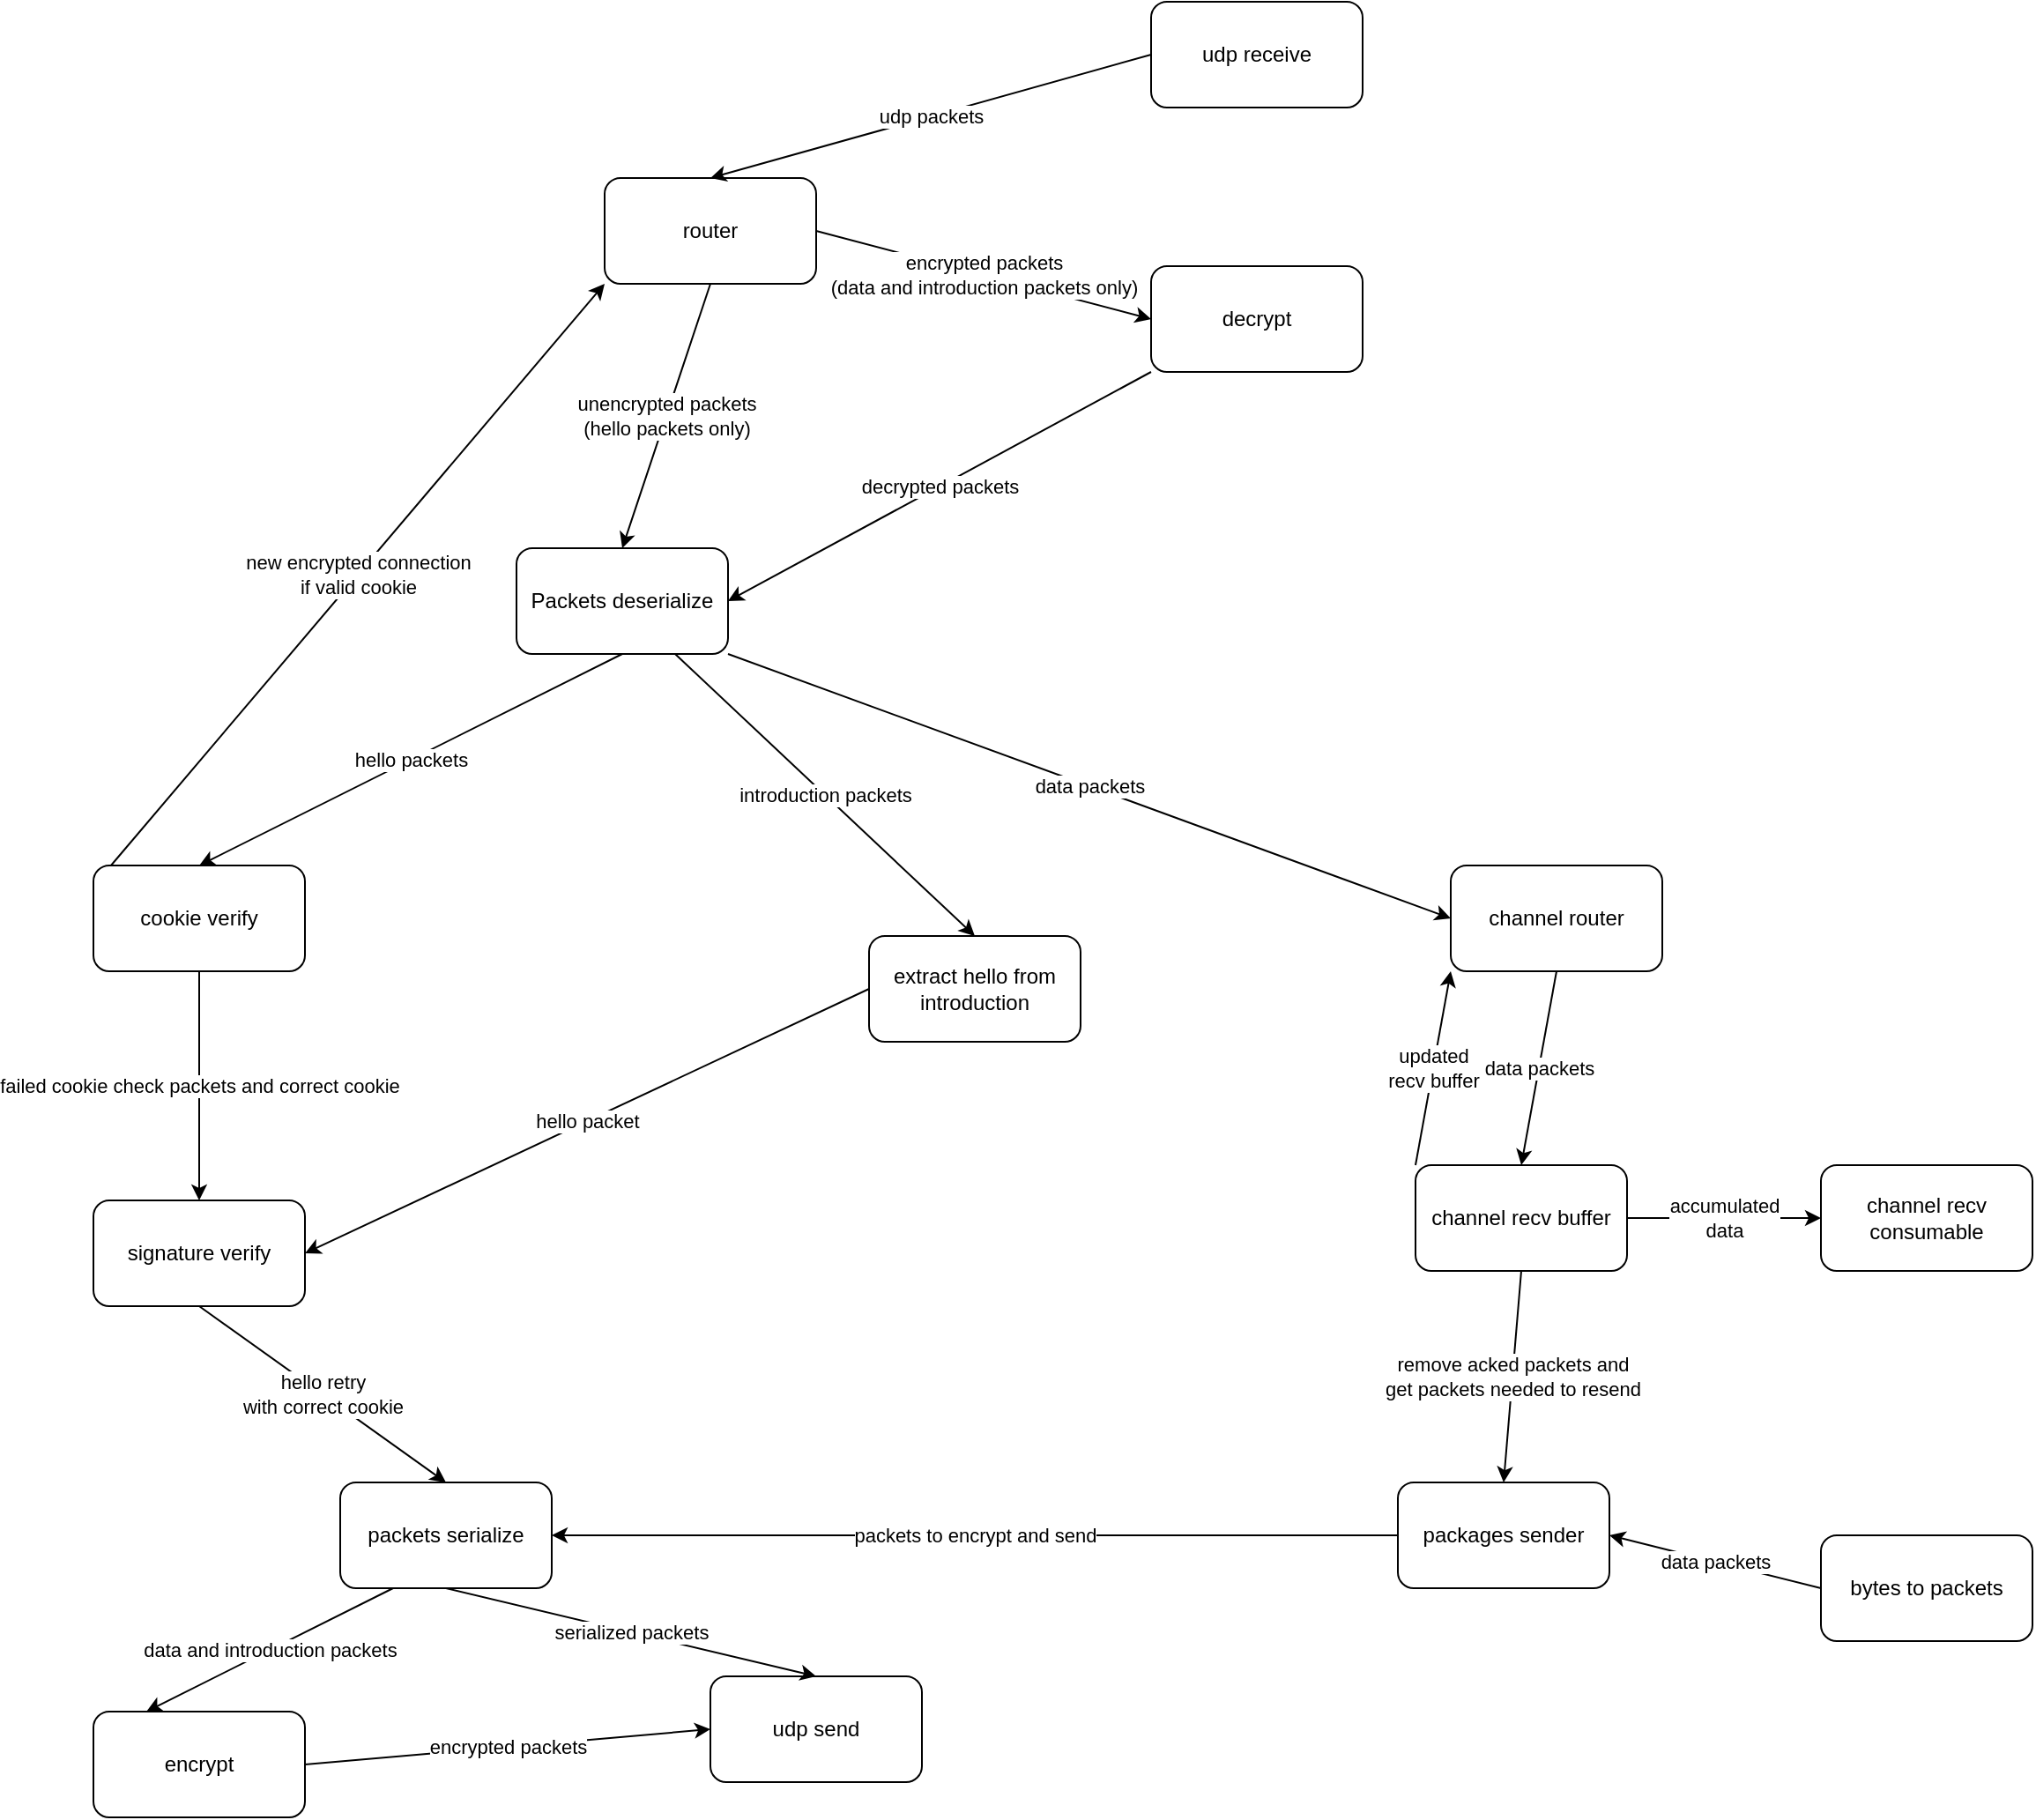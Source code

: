 <mxfile version="24.6.5" type="device">
  <diagram name="Page-1" id="tFx-aanngQLOp6bqi9tI">
    <mxGraphModel dx="1434" dy="750" grid="1" gridSize="10" guides="1" tooltips="1" connect="1" arrows="1" fold="1" page="1" pageScale="1" pageWidth="850" pageHeight="1100" math="0" shadow="0">
      <root>
        <mxCell id="0" />
        <mxCell id="1" parent="0" />
        <mxCell id="f22SK7kLjeVwcVovHJJA-3" value="router" style="rounded=1;whiteSpace=wrap;html=1;" vertex="1" parent="1">
          <mxGeometry x="350" y="140" width="120" height="60" as="geometry" />
        </mxCell>
        <mxCell id="f22SK7kLjeVwcVovHJJA-4" value="cookie verify" style="rounded=1;whiteSpace=wrap;html=1;" vertex="1" parent="1">
          <mxGeometry x="60" y="530" width="120" height="60" as="geometry" />
        </mxCell>
        <mxCell id="f22SK7kLjeVwcVovHJJA-5" value="decrypt" style="rounded=1;whiteSpace=wrap;html=1;" vertex="1" parent="1">
          <mxGeometry x="660" y="190" width="120" height="60" as="geometry" />
        </mxCell>
        <mxCell id="f22SK7kLjeVwcVovHJJA-6" value="extract hello from introduction" style="rounded=1;whiteSpace=wrap;html=1;" vertex="1" parent="1">
          <mxGeometry x="500" y="570" width="120" height="60" as="geometry" />
        </mxCell>
        <mxCell id="f22SK7kLjeVwcVovHJJA-8" value="udp receive" style="rounded=1;whiteSpace=wrap;html=1;" vertex="1" parent="1">
          <mxGeometry x="660" y="40" width="120" height="60" as="geometry" />
        </mxCell>
        <mxCell id="f22SK7kLjeVwcVovHJJA-9" value="Packets deserialize" style="rounded=1;whiteSpace=wrap;html=1;" vertex="1" parent="1">
          <mxGeometry x="300" y="350" width="120" height="60" as="geometry" />
        </mxCell>
        <mxCell id="f22SK7kLjeVwcVovHJJA-10" value="signature verify" style="rounded=1;whiteSpace=wrap;html=1;" vertex="1" parent="1">
          <mxGeometry x="60" y="720" width="120" height="60" as="geometry" />
        </mxCell>
        <mxCell id="f22SK7kLjeVwcVovHJJA-11" value="channel router" style="rounded=1;whiteSpace=wrap;html=1;" vertex="1" parent="1">
          <mxGeometry x="830" y="530" width="120" height="60" as="geometry" />
        </mxCell>
        <mxCell id="f22SK7kLjeVwcVovHJJA-12" value="channel recv buffer" style="rounded=1;whiteSpace=wrap;html=1;" vertex="1" parent="1">
          <mxGeometry x="810" y="700" width="120" height="60" as="geometry" />
        </mxCell>
        <mxCell id="f22SK7kLjeVwcVovHJJA-13" value="channel recv consumable" style="rounded=1;whiteSpace=wrap;html=1;" vertex="1" parent="1">
          <mxGeometry x="1040" y="700" width="120" height="60" as="geometry" />
        </mxCell>
        <mxCell id="f22SK7kLjeVwcVovHJJA-15" value="packages sender" style="rounded=1;whiteSpace=wrap;html=1;" vertex="1" parent="1">
          <mxGeometry x="800" y="880" width="120" height="60" as="geometry" />
        </mxCell>
        <mxCell id="f22SK7kLjeVwcVovHJJA-17" value="" style="endArrow=classic;html=1;rounded=0;exitX=0;exitY=0.5;exitDx=0;exitDy=0;entryX=0.5;entryY=0;entryDx=0;entryDy=0;" edge="1" parent="1" source="f22SK7kLjeVwcVovHJJA-8" target="f22SK7kLjeVwcVovHJJA-3">
          <mxGeometry relative="1" as="geometry">
            <mxPoint x="180" y="240" as="sourcePoint" />
            <mxPoint x="280" y="240" as="targetPoint" />
          </mxGeometry>
        </mxCell>
        <mxCell id="f22SK7kLjeVwcVovHJJA-18" value="udp packets" style="edgeLabel;resizable=0;html=1;;align=center;verticalAlign=middle;" connectable="0" vertex="1" parent="f22SK7kLjeVwcVovHJJA-17">
          <mxGeometry relative="1" as="geometry" />
        </mxCell>
        <mxCell id="f22SK7kLjeVwcVovHJJA-20" value="" style="endArrow=classic;html=1;rounded=0;exitX=1;exitY=0.5;exitDx=0;exitDy=0;entryX=0;entryY=0.5;entryDx=0;entryDy=0;" edge="1" parent="1" source="f22SK7kLjeVwcVovHJJA-3" target="f22SK7kLjeVwcVovHJJA-5">
          <mxGeometry relative="1" as="geometry">
            <mxPoint x="180" y="240" as="sourcePoint" />
            <mxPoint x="280" y="240" as="targetPoint" />
          </mxGeometry>
        </mxCell>
        <mxCell id="f22SK7kLjeVwcVovHJJA-21" value="encrypted packets&lt;br&gt;(data and introduction packets only)" style="edgeLabel;resizable=0;html=1;;align=center;verticalAlign=middle;" connectable="0" vertex="1" parent="f22SK7kLjeVwcVovHJJA-20">
          <mxGeometry relative="1" as="geometry" />
        </mxCell>
        <mxCell id="f22SK7kLjeVwcVovHJJA-22" value="" style="endArrow=classic;html=1;rounded=0;exitX=0.5;exitY=1;exitDx=0;exitDy=0;entryX=0.5;entryY=0;entryDx=0;entryDy=0;" edge="1" parent="1" source="f22SK7kLjeVwcVovHJJA-3" target="f22SK7kLjeVwcVovHJJA-9">
          <mxGeometry relative="1" as="geometry">
            <mxPoint x="180" y="240" as="sourcePoint" />
            <mxPoint x="280" y="240" as="targetPoint" />
          </mxGeometry>
        </mxCell>
        <mxCell id="f22SK7kLjeVwcVovHJJA-23" value="unencrypted packets&lt;br&gt;(hello packets only)" style="edgeLabel;resizable=0;html=1;;align=center;verticalAlign=middle;" connectable="0" vertex="1" parent="f22SK7kLjeVwcVovHJJA-22">
          <mxGeometry relative="1" as="geometry" />
        </mxCell>
        <mxCell id="f22SK7kLjeVwcVovHJJA-25" value="" style="endArrow=classic;html=1;rounded=0;exitX=0.5;exitY=1;exitDx=0;exitDy=0;entryX=0.5;entryY=0;entryDx=0;entryDy=0;" edge="1" parent="1" source="f22SK7kLjeVwcVovHJJA-9" target="f22SK7kLjeVwcVovHJJA-4">
          <mxGeometry relative="1" as="geometry">
            <mxPoint x="180" y="450" as="sourcePoint" />
            <mxPoint x="280" y="450" as="targetPoint" />
          </mxGeometry>
        </mxCell>
        <mxCell id="f22SK7kLjeVwcVovHJJA-26" value="hello packets" style="edgeLabel;resizable=0;html=1;;align=center;verticalAlign=middle;" connectable="0" vertex="1" parent="f22SK7kLjeVwcVovHJJA-25">
          <mxGeometry relative="1" as="geometry" />
        </mxCell>
        <mxCell id="f22SK7kLjeVwcVovHJJA-27" value="" style="endArrow=classic;html=1;rounded=0;exitX=0.5;exitY=1;exitDx=0;exitDy=0;entryX=0.5;entryY=0;entryDx=0;entryDy=0;" edge="1" parent="1" source="f22SK7kLjeVwcVovHJJA-4" target="f22SK7kLjeVwcVovHJJA-10">
          <mxGeometry relative="1" as="geometry">
            <mxPoint x="180" y="570" as="sourcePoint" />
            <mxPoint x="280" y="570" as="targetPoint" />
          </mxGeometry>
        </mxCell>
        <mxCell id="f22SK7kLjeVwcVovHJJA-28" value="failed cookie check packets and correct cookie" style="edgeLabel;resizable=0;html=1;;align=center;verticalAlign=middle;" connectable="0" vertex="1" parent="f22SK7kLjeVwcVovHJJA-27">
          <mxGeometry relative="1" as="geometry" />
        </mxCell>
        <mxCell id="f22SK7kLjeVwcVovHJJA-29" value="" style="endArrow=classic;html=1;rounded=0;entryX=0;entryY=1;entryDx=0;entryDy=0;exitX=0.083;exitY=0;exitDx=0;exitDy=0;exitPerimeter=0;" edge="1" parent="1" source="f22SK7kLjeVwcVovHJJA-4" target="f22SK7kLjeVwcVovHJJA-3">
          <mxGeometry relative="1" as="geometry">
            <mxPoint x="180" y="420" as="sourcePoint" />
            <mxPoint x="280" y="420" as="targetPoint" />
          </mxGeometry>
        </mxCell>
        <mxCell id="f22SK7kLjeVwcVovHJJA-30" value="new encrypted connection&lt;br&gt;if valid cookie" style="edgeLabel;resizable=0;html=1;;align=center;verticalAlign=middle;" connectable="0" vertex="1" parent="f22SK7kLjeVwcVovHJJA-29">
          <mxGeometry relative="1" as="geometry" />
        </mxCell>
        <mxCell id="f22SK7kLjeVwcVovHJJA-31" value="udp send" style="rounded=1;whiteSpace=wrap;html=1;" vertex="1" parent="1">
          <mxGeometry x="410" y="990" width="120" height="60" as="geometry" />
        </mxCell>
        <mxCell id="f22SK7kLjeVwcVovHJJA-32" value="packets serialize" style="rounded=1;whiteSpace=wrap;html=1;" vertex="1" parent="1">
          <mxGeometry x="200" y="880" width="120" height="60" as="geometry" />
        </mxCell>
        <mxCell id="f22SK7kLjeVwcVovHJJA-33" value="" style="endArrow=classic;html=1;rounded=0;exitX=0.5;exitY=1;exitDx=0;exitDy=0;entryX=0.5;entryY=0;entryDx=0;entryDy=0;" edge="1" parent="1" source="f22SK7kLjeVwcVovHJJA-10" target="f22SK7kLjeVwcVovHJJA-32">
          <mxGeometry relative="1" as="geometry">
            <mxPoint x="180" y="840" as="sourcePoint" />
            <mxPoint x="280" y="840" as="targetPoint" />
          </mxGeometry>
        </mxCell>
        <mxCell id="f22SK7kLjeVwcVovHJJA-34" value="hello retry&lt;br&gt;with correct cookie" style="edgeLabel;resizable=0;html=1;;align=center;verticalAlign=middle;" connectable="0" vertex="1" parent="f22SK7kLjeVwcVovHJJA-33">
          <mxGeometry relative="1" as="geometry" />
        </mxCell>
        <mxCell id="f22SK7kLjeVwcVovHJJA-35" value="" style="endArrow=classic;html=1;rounded=0;entryX=0.5;entryY=0;entryDx=0;entryDy=0;exitX=0.5;exitY=1;exitDx=0;exitDy=0;" edge="1" parent="1" source="f22SK7kLjeVwcVovHJJA-32" target="f22SK7kLjeVwcVovHJJA-31">
          <mxGeometry relative="1" as="geometry">
            <mxPoint x="180" y="930" as="sourcePoint" />
            <mxPoint x="280" y="930" as="targetPoint" />
          </mxGeometry>
        </mxCell>
        <mxCell id="f22SK7kLjeVwcVovHJJA-36" value="serialized packets" style="edgeLabel;resizable=0;html=1;;align=center;verticalAlign=middle;" connectable="0" vertex="1" parent="f22SK7kLjeVwcVovHJJA-35">
          <mxGeometry relative="1" as="geometry" />
        </mxCell>
        <mxCell id="f22SK7kLjeVwcVovHJJA-37" value="" style="endArrow=classic;html=1;rounded=0;exitX=0.25;exitY=1;exitDx=0;exitDy=0;entryX=0.25;entryY=0;entryDx=0;entryDy=0;" edge="1" parent="1" source="f22SK7kLjeVwcVovHJJA-32" target="f22SK7kLjeVwcVovHJJA-39">
          <mxGeometry relative="1" as="geometry">
            <mxPoint x="650" y="750" as="sourcePoint" />
            <mxPoint x="750" y="750" as="targetPoint" />
          </mxGeometry>
        </mxCell>
        <mxCell id="f22SK7kLjeVwcVovHJJA-38" value="data and introduction packets" style="edgeLabel;resizable=0;html=1;;align=center;verticalAlign=middle;" connectable="0" vertex="1" parent="f22SK7kLjeVwcVovHJJA-37">
          <mxGeometry relative="1" as="geometry" />
        </mxCell>
        <mxCell id="f22SK7kLjeVwcVovHJJA-39" value="encrypt" style="rounded=1;whiteSpace=wrap;html=1;" vertex="1" parent="1">
          <mxGeometry x="60" y="1010" width="120" height="60" as="geometry" />
        </mxCell>
        <mxCell id="f22SK7kLjeVwcVovHJJA-40" value="" style="endArrow=classic;html=1;rounded=0;exitX=1;exitY=0.5;exitDx=0;exitDy=0;entryX=0;entryY=0.5;entryDx=0;entryDy=0;" edge="1" parent="1" source="f22SK7kLjeVwcVovHJJA-39" target="f22SK7kLjeVwcVovHJJA-31">
          <mxGeometry relative="1" as="geometry">
            <mxPoint x="650" y="750" as="sourcePoint" />
            <mxPoint x="750" y="750" as="targetPoint" />
          </mxGeometry>
        </mxCell>
        <mxCell id="f22SK7kLjeVwcVovHJJA-41" value="encrypted packets" style="edgeLabel;resizable=0;html=1;;align=center;verticalAlign=middle;" connectable="0" vertex="1" parent="f22SK7kLjeVwcVovHJJA-40">
          <mxGeometry relative="1" as="geometry" />
        </mxCell>
        <mxCell id="f22SK7kLjeVwcVovHJJA-42" value="" style="endArrow=classic;html=1;rounded=0;exitX=0;exitY=1;exitDx=0;exitDy=0;entryX=1;entryY=0.5;entryDx=0;entryDy=0;" edge="1" parent="1" source="f22SK7kLjeVwcVovHJJA-5" target="f22SK7kLjeVwcVovHJJA-9">
          <mxGeometry relative="1" as="geometry">
            <mxPoint x="650" y="570" as="sourcePoint" />
            <mxPoint x="750" y="570" as="targetPoint" />
          </mxGeometry>
        </mxCell>
        <mxCell id="f22SK7kLjeVwcVovHJJA-43" value="decrypted packets" style="edgeLabel;resizable=0;html=1;;align=center;verticalAlign=middle;" connectable="0" vertex="1" parent="f22SK7kLjeVwcVovHJJA-42">
          <mxGeometry relative="1" as="geometry" />
        </mxCell>
        <mxCell id="f22SK7kLjeVwcVovHJJA-44" value="" style="endArrow=classic;html=1;rounded=0;exitX=0.75;exitY=1;exitDx=0;exitDy=0;entryX=0.5;entryY=0;entryDx=0;entryDy=0;" edge="1" parent="1" source="f22SK7kLjeVwcVovHJJA-9" target="f22SK7kLjeVwcVovHJJA-6">
          <mxGeometry relative="1" as="geometry">
            <mxPoint x="650" y="540" as="sourcePoint" />
            <mxPoint x="750" y="540" as="targetPoint" />
          </mxGeometry>
        </mxCell>
        <mxCell id="f22SK7kLjeVwcVovHJJA-45" value="introduction packets" style="edgeLabel;resizable=0;html=1;;align=center;verticalAlign=middle;" connectable="0" vertex="1" parent="f22SK7kLjeVwcVovHJJA-44">
          <mxGeometry relative="1" as="geometry" />
        </mxCell>
        <mxCell id="f22SK7kLjeVwcVovHJJA-46" value="" style="endArrow=classic;html=1;rounded=0;exitX=0;exitY=0.5;exitDx=0;exitDy=0;entryX=1;entryY=0.5;entryDx=0;entryDy=0;" edge="1" parent="1" source="f22SK7kLjeVwcVovHJJA-6" target="f22SK7kLjeVwcVovHJJA-10">
          <mxGeometry relative="1" as="geometry">
            <mxPoint x="650" y="600" as="sourcePoint" />
            <mxPoint x="750" y="600" as="targetPoint" />
          </mxGeometry>
        </mxCell>
        <mxCell id="f22SK7kLjeVwcVovHJJA-47" value="hello packet" style="edgeLabel;resizable=0;html=1;;align=center;verticalAlign=middle;" connectable="0" vertex="1" parent="f22SK7kLjeVwcVovHJJA-46">
          <mxGeometry relative="1" as="geometry" />
        </mxCell>
        <mxCell id="f22SK7kLjeVwcVovHJJA-48" value="" style="endArrow=classic;html=1;rounded=0;exitX=1;exitY=1;exitDx=0;exitDy=0;entryX=0;entryY=0.5;entryDx=0;entryDy=0;" edge="1" parent="1" source="f22SK7kLjeVwcVovHJJA-9" target="f22SK7kLjeVwcVovHJJA-11">
          <mxGeometry relative="1" as="geometry">
            <mxPoint x="650" y="630" as="sourcePoint" />
            <mxPoint x="750" y="630" as="targetPoint" />
          </mxGeometry>
        </mxCell>
        <mxCell id="f22SK7kLjeVwcVovHJJA-49" value="data packets" style="edgeLabel;resizable=0;html=1;;align=center;verticalAlign=middle;" connectable="0" vertex="1" parent="f22SK7kLjeVwcVovHJJA-48">
          <mxGeometry relative="1" as="geometry" />
        </mxCell>
        <mxCell id="f22SK7kLjeVwcVovHJJA-50" value="" style="endArrow=classic;html=1;rounded=0;entryX=0.5;entryY=0;entryDx=0;entryDy=0;exitX=0.5;exitY=1;exitDx=0;exitDy=0;" edge="1" parent="1" source="f22SK7kLjeVwcVovHJJA-11" target="f22SK7kLjeVwcVovHJJA-12">
          <mxGeometry relative="1" as="geometry">
            <mxPoint x="650" y="510" as="sourcePoint" />
            <mxPoint x="750" y="510" as="targetPoint" />
          </mxGeometry>
        </mxCell>
        <mxCell id="f22SK7kLjeVwcVovHJJA-51" value="data packets" style="edgeLabel;resizable=0;html=1;;align=center;verticalAlign=middle;" connectable="0" vertex="1" parent="f22SK7kLjeVwcVovHJJA-50">
          <mxGeometry relative="1" as="geometry" />
        </mxCell>
        <mxCell id="f22SK7kLjeVwcVovHJJA-55" value="" style="endArrow=classic;html=1;rounded=0;exitX=0.5;exitY=1;exitDx=0;exitDy=0;entryX=0.5;entryY=0;entryDx=0;entryDy=0;" edge="1" parent="1" source="f22SK7kLjeVwcVovHJJA-12" target="f22SK7kLjeVwcVovHJJA-15">
          <mxGeometry relative="1" as="geometry">
            <mxPoint x="650" y="720" as="sourcePoint" />
            <mxPoint x="750" y="720" as="targetPoint" />
          </mxGeometry>
        </mxCell>
        <mxCell id="f22SK7kLjeVwcVovHJJA-56" value="remove acked packets and&lt;br&gt;get packets needed to resend" style="edgeLabel;resizable=0;html=1;;align=center;verticalAlign=middle;" connectable="0" vertex="1" parent="f22SK7kLjeVwcVovHJJA-55">
          <mxGeometry relative="1" as="geometry" />
        </mxCell>
        <mxCell id="f22SK7kLjeVwcVovHJJA-57" value="" style="endArrow=classic;html=1;rounded=0;entryX=0;entryY=1;entryDx=0;entryDy=0;exitX=0;exitY=0;exitDx=0;exitDy=0;" edge="1" parent="1" source="f22SK7kLjeVwcVovHJJA-12" target="f22SK7kLjeVwcVovHJJA-11">
          <mxGeometry relative="1" as="geometry">
            <mxPoint x="650" y="720" as="sourcePoint" />
            <mxPoint x="750" y="720" as="targetPoint" />
          </mxGeometry>
        </mxCell>
        <mxCell id="f22SK7kLjeVwcVovHJJA-58" value="updated&lt;br&gt;recv buffer" style="edgeLabel;resizable=0;html=1;;align=center;verticalAlign=middle;" connectable="0" vertex="1" parent="f22SK7kLjeVwcVovHJJA-57">
          <mxGeometry relative="1" as="geometry" />
        </mxCell>
        <mxCell id="f22SK7kLjeVwcVovHJJA-59" value="" style="endArrow=classic;html=1;rounded=0;entryX=0;entryY=0.5;entryDx=0;entryDy=0;exitX=1;exitY=0.5;exitDx=0;exitDy=0;" edge="1" parent="1" source="f22SK7kLjeVwcVovHJJA-12" target="f22SK7kLjeVwcVovHJJA-13">
          <mxGeometry relative="1" as="geometry">
            <mxPoint x="650" y="720" as="sourcePoint" />
            <mxPoint x="750" y="720" as="targetPoint" />
          </mxGeometry>
        </mxCell>
        <mxCell id="f22SK7kLjeVwcVovHJJA-60" value="accumulated&lt;br&gt;data" style="edgeLabel;resizable=0;html=1;;align=center;verticalAlign=middle;" connectable="0" vertex="1" parent="f22SK7kLjeVwcVovHJJA-59">
          <mxGeometry relative="1" as="geometry" />
        </mxCell>
        <mxCell id="f22SK7kLjeVwcVovHJJA-61" value="" style="endArrow=classic;html=1;rounded=0;exitX=0;exitY=0.5;exitDx=0;exitDy=0;entryX=1;entryY=0.5;entryDx=0;entryDy=0;" edge="1" parent="1" source="f22SK7kLjeVwcVovHJJA-15" target="f22SK7kLjeVwcVovHJJA-32">
          <mxGeometry relative="1" as="geometry">
            <mxPoint x="650" y="720" as="sourcePoint" />
            <mxPoint x="750" y="720" as="targetPoint" />
          </mxGeometry>
        </mxCell>
        <mxCell id="f22SK7kLjeVwcVovHJJA-62" value="packets to encrypt and send" style="edgeLabel;resizable=0;html=1;;align=center;verticalAlign=middle;" connectable="0" vertex="1" parent="f22SK7kLjeVwcVovHJJA-61">
          <mxGeometry relative="1" as="geometry" />
        </mxCell>
        <mxCell id="f22SK7kLjeVwcVovHJJA-63" value="bytes to packets" style="rounded=1;whiteSpace=wrap;html=1;" vertex="1" parent="1">
          <mxGeometry x="1040" y="910" width="120" height="60" as="geometry" />
        </mxCell>
        <mxCell id="f22SK7kLjeVwcVovHJJA-65" value="" style="endArrow=classic;html=1;rounded=0;exitX=0;exitY=0.5;exitDx=0;exitDy=0;entryX=1;entryY=0.5;entryDx=0;entryDy=0;" edge="1" parent="1" source="f22SK7kLjeVwcVovHJJA-63" target="f22SK7kLjeVwcVovHJJA-15">
          <mxGeometry relative="1" as="geometry">
            <mxPoint x="1370" y="720" as="sourcePoint" />
            <mxPoint x="1470" y="720" as="targetPoint" />
          </mxGeometry>
        </mxCell>
        <mxCell id="f22SK7kLjeVwcVovHJJA-66" value="data packets" style="edgeLabel;resizable=0;html=1;;align=center;verticalAlign=middle;" connectable="0" vertex="1" parent="f22SK7kLjeVwcVovHJJA-65">
          <mxGeometry relative="1" as="geometry" />
        </mxCell>
      </root>
    </mxGraphModel>
  </diagram>
</mxfile>
